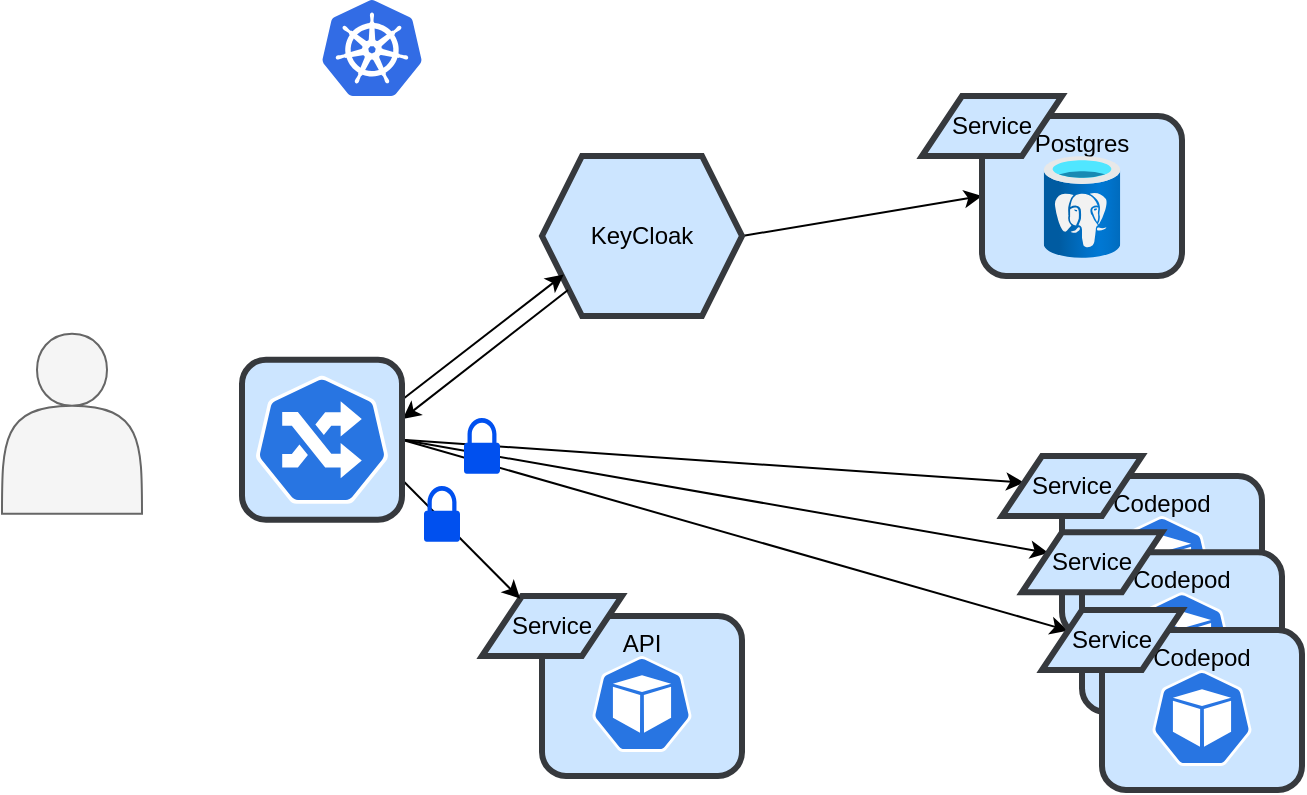 <mxfile version="20.3.0" type="device"><diagram id="Lydji1KMYQz2xL-riIPy" name="Page-1"><mxGraphModel dx="917" dy="583" grid="1" gridSize="10" guides="1" tooltips="1" connect="1" arrows="1" fold="1" page="1" pageScale="1" pageWidth="827" pageHeight="1169" math="0" shadow="0"><root><mxCell id="0"/><mxCell id="1" parent="0"/><mxCell id="133" value="" style="shape=actor;whiteSpace=wrap;html=1;fillColor=#f5f5f5;fontColor=#333333;strokeColor=#666666;" parent="1" vertex="1"><mxGeometry x="30" y="428.88" width="70" height="90" as="geometry"/></mxCell><mxCell id="135" value="" style="sketch=0;aspect=fixed;html=1;points=[];align=center;image;fontSize=12;image=img/lib/mscae/Kubernetes.svg;strokeWidth=3;fillColor=#99CCFF;" parent="1" vertex="1"><mxGeometry x="190" y="262" width="50" height="48" as="geometry"/></mxCell><mxCell id="136" value="API" style="rounded=1;whiteSpace=wrap;html=1;strokeWidth=3;fillColor=#cce5ff;strokeColor=#36393d;fontColor=#000000;verticalAlign=top;" parent="1" vertex="1"><mxGeometry x="300" y="570" width="100" height="80" as="geometry"/></mxCell><mxCell id="137" value="Service" style="shape=parallelogram;perimeter=parallelogramPerimeter;whiteSpace=wrap;html=1;fixedSize=1;strokeWidth=3;fillColor=#cce5ff;strokeColor=#36393d;fontColor=#000000;" parent="1" vertex="1"><mxGeometry x="270" y="560" width="70" height="30" as="geometry"/></mxCell><mxCell id="wsJ4wbJdk4nOnIirmpVY-143" style="edgeStyle=none;rounded=0;orthogonalLoop=1;jettySize=auto;html=1;exitX=1;exitY=0.5;exitDx=0;exitDy=0;entryX=0;entryY=0.5;entryDx=0;entryDy=0;" edge="1" parent="1" source="138" target="139"><mxGeometry relative="1" as="geometry"/></mxCell><mxCell id="138" value="KeyCloak" style="shape=hexagon;perimeter=hexagonPerimeter2;whiteSpace=wrap;html=1;fixedSize=1;strokeWidth=3;fillColor=#cce5ff;strokeColor=#36393d;fontColor=#000000;" parent="1" vertex="1"><mxGeometry x="300" y="340" width="100" height="80" as="geometry"/></mxCell><mxCell id="139" value="Postgres" style="rounded=1;whiteSpace=wrap;html=1;strokeWidth=3;fillColor=#cce5ff;strokeColor=#36393d;verticalAlign=top;" parent="1" vertex="1"><mxGeometry x="520" y="320" width="100" height="80" as="geometry"/></mxCell><mxCell id="140" value="Service" style="shape=parallelogram;perimeter=parallelogramPerimeter;whiteSpace=wrap;html=1;fixedSize=1;strokeWidth=3;fillColor=#cce5ff;strokeColor=#36393d;fontColor=#000000;" parent="1" vertex="1"><mxGeometry x="490" y="310" width="70" height="30" as="geometry"/></mxCell><mxCell id="7" value="" style="aspect=fixed;html=1;points=[];align=center;image;fontSize=12;image=img/lib/azure2/databases/Azure_Database_PostgreSQL_Server.svg;" parent="1" vertex="1"><mxGeometry x="550.88" y="340" width="38.25" height="51" as="geometry"/></mxCell><mxCell id="wsJ4wbJdk4nOnIirmpVY-148" style="edgeStyle=none;rounded=0;orthogonalLoop=1;jettySize=auto;html=1;exitX=1;exitY=0.25;exitDx=0;exitDy=0;entryX=0.109;entryY=0.741;entryDx=0;entryDy=0;entryPerimeter=0;" edge="1" parent="1" source="wsJ4wbJdk4nOnIirmpVY-145" target="138"><mxGeometry relative="1" as="geometry"/></mxCell><mxCell id="wsJ4wbJdk4nOnIirmpVY-149" style="edgeStyle=none;rounded=0;orthogonalLoop=1;jettySize=auto;html=1;exitX=1.004;exitY=0.37;exitDx=0;exitDy=0;entryX=0.13;entryY=0.837;entryDx=0;entryDy=0;entryPerimeter=0;exitPerimeter=0;startArrow=classic;startFill=1;endArrow=none;endFill=0;" edge="1" parent="1" source="wsJ4wbJdk4nOnIirmpVY-145" target="138"><mxGeometry relative="1" as="geometry"><mxPoint x="265" y="471.88" as="sourcePoint"/><mxPoint x="320.9" y="409.28" as="targetPoint"/></mxGeometry></mxCell><mxCell id="wsJ4wbJdk4nOnIirmpVY-150" style="edgeStyle=none;rounded=0;orthogonalLoop=1;jettySize=auto;html=1;exitX=1;exitY=0.75;exitDx=0;exitDy=0;entryX=0.25;entryY=0;entryDx=0;entryDy=0;startArrow=none;startFill=0;endArrow=classic;endFill=1;" edge="1" parent="1" source="wsJ4wbJdk4nOnIirmpVY-145" target="137"><mxGeometry relative="1" as="geometry"/></mxCell><mxCell id="wsJ4wbJdk4nOnIirmpVY-165" style="edgeStyle=none;rounded=0;orthogonalLoop=1;jettySize=auto;html=1;exitX=1;exitY=0.5;exitDx=0;exitDy=0;startArrow=none;startFill=0;endArrow=classic;endFill=1;" edge="1" parent="1" source="wsJ4wbJdk4nOnIirmpVY-145" target="wsJ4wbJdk4nOnIirmpVY-154"><mxGeometry relative="1" as="geometry"/></mxCell><mxCell id="wsJ4wbJdk4nOnIirmpVY-166" style="edgeStyle=none;rounded=0;orthogonalLoop=1;jettySize=auto;html=1;exitX=1;exitY=0.5;exitDx=0;exitDy=0;entryX=0;entryY=0.25;entryDx=0;entryDy=0;startArrow=none;startFill=0;endArrow=classic;endFill=1;" edge="1" parent="1" source="wsJ4wbJdk4nOnIirmpVY-145" target="wsJ4wbJdk4nOnIirmpVY-159"><mxGeometry relative="1" as="geometry"/></mxCell><mxCell id="wsJ4wbJdk4nOnIirmpVY-167" style="edgeStyle=none;rounded=0;orthogonalLoop=1;jettySize=auto;html=1;exitX=1;exitY=0.5;exitDx=0;exitDy=0;entryX=0;entryY=0.25;entryDx=0;entryDy=0;startArrow=none;startFill=0;endArrow=classic;endFill=1;" edge="1" parent="1" source="wsJ4wbJdk4nOnIirmpVY-145" target="wsJ4wbJdk4nOnIirmpVY-163"><mxGeometry relative="1" as="geometry"/></mxCell><mxCell id="wsJ4wbJdk4nOnIirmpVY-145" value="" style="rounded=1;whiteSpace=wrap;html=1;strokeWidth=3;fillColor=#cce5ff;strokeColor=#36393d;fontColor=#000000;" vertex="1" parent="1"><mxGeometry x="150" y="441.88" width="80" height="80" as="geometry"/></mxCell><mxCell id="134" value="" style="sketch=0;html=1;dashed=0;whitespace=wrap;fillColor=#2875E2;strokeColor=#ffffff;points=[[0.005,0.63,0],[0.1,0.2,0],[0.9,0.2,0],[0.5,0,0],[0.995,0.63,0],[0.72,0.99,0],[0.5,1,0],[0.28,0.99,0]];shape=mxgraph.kubernetes.icon;prIcon=ing" parent="1" vertex="1"><mxGeometry x="155" y="449.88" width="70" height="64" as="geometry"/></mxCell><mxCell id="wsJ4wbJdk4nOnIirmpVY-152" value="" style="sketch=0;html=1;dashed=0;whitespace=wrap;fillColor=#2875E2;strokeColor=#ffffff;points=[[0.005,0.63,0],[0.1,0.2,0],[0.9,0.2,0],[0.5,0,0],[0.995,0.63,0],[0.72,0.99,0],[0.5,1,0],[0.28,0.99,0]];shape=mxgraph.kubernetes.icon;prIcon=pod" vertex="1" parent="1"><mxGeometry x="325" y="590" width="50" height="48" as="geometry"/></mxCell><mxCell id="wsJ4wbJdk4nOnIirmpVY-156" value="" style="group" vertex="1" connectable="0" parent="1"><mxGeometry x="530" y="490" width="130" height="90" as="geometry"/></mxCell><mxCell id="wsJ4wbJdk4nOnIirmpVY-153" value="Codepod" style="rounded=1;whiteSpace=wrap;html=1;strokeWidth=3;fillColor=#cce5ff;strokeColor=#36393d;fontColor=#000000;verticalAlign=top;" vertex="1" parent="wsJ4wbJdk4nOnIirmpVY-156"><mxGeometry x="30" y="10" width="100" height="80" as="geometry"/></mxCell><mxCell id="wsJ4wbJdk4nOnIirmpVY-154" value="Service" style="shape=parallelogram;perimeter=parallelogramPerimeter;whiteSpace=wrap;html=1;fixedSize=1;strokeWidth=3;fillColor=#cce5ff;strokeColor=#36393d;fontColor=#000000;" vertex="1" parent="wsJ4wbJdk4nOnIirmpVY-156"><mxGeometry width="70" height="30" as="geometry"/></mxCell><mxCell id="wsJ4wbJdk4nOnIirmpVY-155" value="" style="sketch=0;html=1;dashed=0;whitespace=wrap;fillColor=#2875E2;strokeColor=#ffffff;points=[[0.005,0.63,0],[0.1,0.2,0],[0.9,0.2,0],[0.5,0,0],[0.995,0.63,0],[0.72,0.99,0],[0.5,1,0],[0.28,0.99,0]];shape=mxgraph.kubernetes.icon;prIcon=pod" vertex="1" parent="wsJ4wbJdk4nOnIirmpVY-156"><mxGeometry x="55" y="30" width="50" height="48" as="geometry"/></mxCell><mxCell id="wsJ4wbJdk4nOnIirmpVY-157" value="" style="group" vertex="1" connectable="0" parent="1"><mxGeometry x="540" y="528.12" width="130" height="90" as="geometry"/></mxCell><mxCell id="wsJ4wbJdk4nOnIirmpVY-158" value="Codepod" style="rounded=1;whiteSpace=wrap;html=1;strokeWidth=3;fillColor=#cce5ff;strokeColor=#36393d;fontColor=#000000;verticalAlign=top;" vertex="1" parent="wsJ4wbJdk4nOnIirmpVY-157"><mxGeometry x="30" y="10" width="100" height="80" as="geometry"/></mxCell><mxCell id="wsJ4wbJdk4nOnIirmpVY-159" value="Service" style="shape=parallelogram;perimeter=parallelogramPerimeter;whiteSpace=wrap;html=1;fixedSize=1;strokeWidth=3;fillColor=#cce5ff;strokeColor=#36393d;fontColor=#000000;" vertex="1" parent="wsJ4wbJdk4nOnIirmpVY-157"><mxGeometry width="70" height="30" as="geometry"/></mxCell><mxCell id="wsJ4wbJdk4nOnIirmpVY-160" value="" style="sketch=0;html=1;dashed=0;whitespace=wrap;fillColor=#2875E2;strokeColor=#ffffff;points=[[0.005,0.63,0],[0.1,0.2,0],[0.9,0.2,0],[0.5,0,0],[0.995,0.63,0],[0.72,0.99,0],[0.5,1,0],[0.28,0.99,0]];shape=mxgraph.kubernetes.icon;prIcon=pod" vertex="1" parent="wsJ4wbJdk4nOnIirmpVY-157"><mxGeometry x="55" y="30" width="50" height="48" as="geometry"/></mxCell><mxCell id="wsJ4wbJdk4nOnIirmpVY-161" value="" style="group" vertex="1" connectable="0" parent="1"><mxGeometry x="550" y="567" width="130" height="90" as="geometry"/></mxCell><mxCell id="wsJ4wbJdk4nOnIirmpVY-162" value="Codepod" style="rounded=1;whiteSpace=wrap;html=1;strokeWidth=3;fillColor=#cce5ff;strokeColor=#36393d;fontColor=#000000;verticalAlign=top;" vertex="1" parent="wsJ4wbJdk4nOnIirmpVY-161"><mxGeometry x="30" y="10" width="100" height="80" as="geometry"/></mxCell><mxCell id="wsJ4wbJdk4nOnIirmpVY-163" value="Service" style="shape=parallelogram;perimeter=parallelogramPerimeter;whiteSpace=wrap;html=1;fixedSize=1;strokeWidth=3;fillColor=#cce5ff;strokeColor=#36393d;fontColor=#000000;" vertex="1" parent="wsJ4wbJdk4nOnIirmpVY-161"><mxGeometry width="70" height="30" as="geometry"/></mxCell><mxCell id="wsJ4wbJdk4nOnIirmpVY-164" value="" style="sketch=0;html=1;dashed=0;whitespace=wrap;fillColor=#2875E2;strokeColor=#ffffff;points=[[0.005,0.63,0],[0.1,0.2,0],[0.9,0.2,0],[0.5,0,0],[0.995,0.63,0],[0.72,0.99,0],[0.5,1,0],[0.28,0.99,0]];shape=mxgraph.kubernetes.icon;prIcon=pod" vertex="1" parent="wsJ4wbJdk4nOnIirmpVY-161"><mxGeometry x="55" y="30" width="50" height="48" as="geometry"/></mxCell><mxCell id="wsJ4wbJdk4nOnIirmpVY-168" value="" style="sketch=0;pointerEvents=1;shadow=0;dashed=0;html=1;strokeColor=none;labelPosition=center;verticalLabelPosition=bottom;verticalAlign=top;outlineConnect=0;align=center;shape=mxgraph.office.security.lock_protected;fillColor=#0050ef;fontColor=#ffffff;" vertex="1" parent="1"><mxGeometry x="261" y="471" width="18" height="27.88" as="geometry"/></mxCell><mxCell id="wsJ4wbJdk4nOnIirmpVY-170" value="" style="sketch=0;pointerEvents=1;shadow=0;dashed=0;html=1;strokeColor=none;labelPosition=center;verticalLabelPosition=bottom;verticalAlign=top;outlineConnect=0;align=center;shape=mxgraph.office.security.lock_protected;fillColor=#0050ef;fontColor=#ffffff;" vertex="1" parent="1"><mxGeometry x="241" y="505" width="18" height="27.88" as="geometry"/></mxCell></root></mxGraphModel></diagram></mxfile>